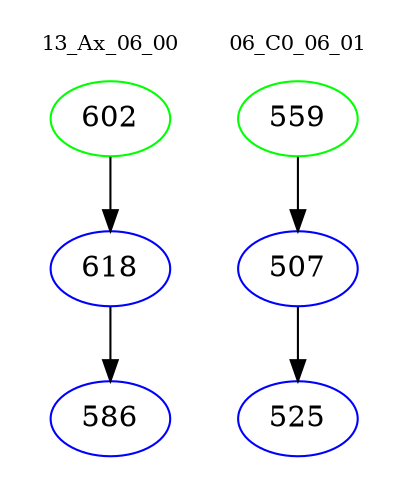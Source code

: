 digraph{
subgraph cluster_0 {
color = white
label = "13_Ax_06_00";
fontsize=10;
T0_602 [label="602", color="green"]
T0_602 -> T0_618 [color="black"]
T0_618 [label="618", color="blue"]
T0_618 -> T0_586 [color="black"]
T0_586 [label="586", color="blue"]
}
subgraph cluster_1 {
color = white
label = "06_C0_06_01";
fontsize=10;
T1_559 [label="559", color="green"]
T1_559 -> T1_507 [color="black"]
T1_507 [label="507", color="blue"]
T1_507 -> T1_525 [color="black"]
T1_525 [label="525", color="blue"]
}
}
